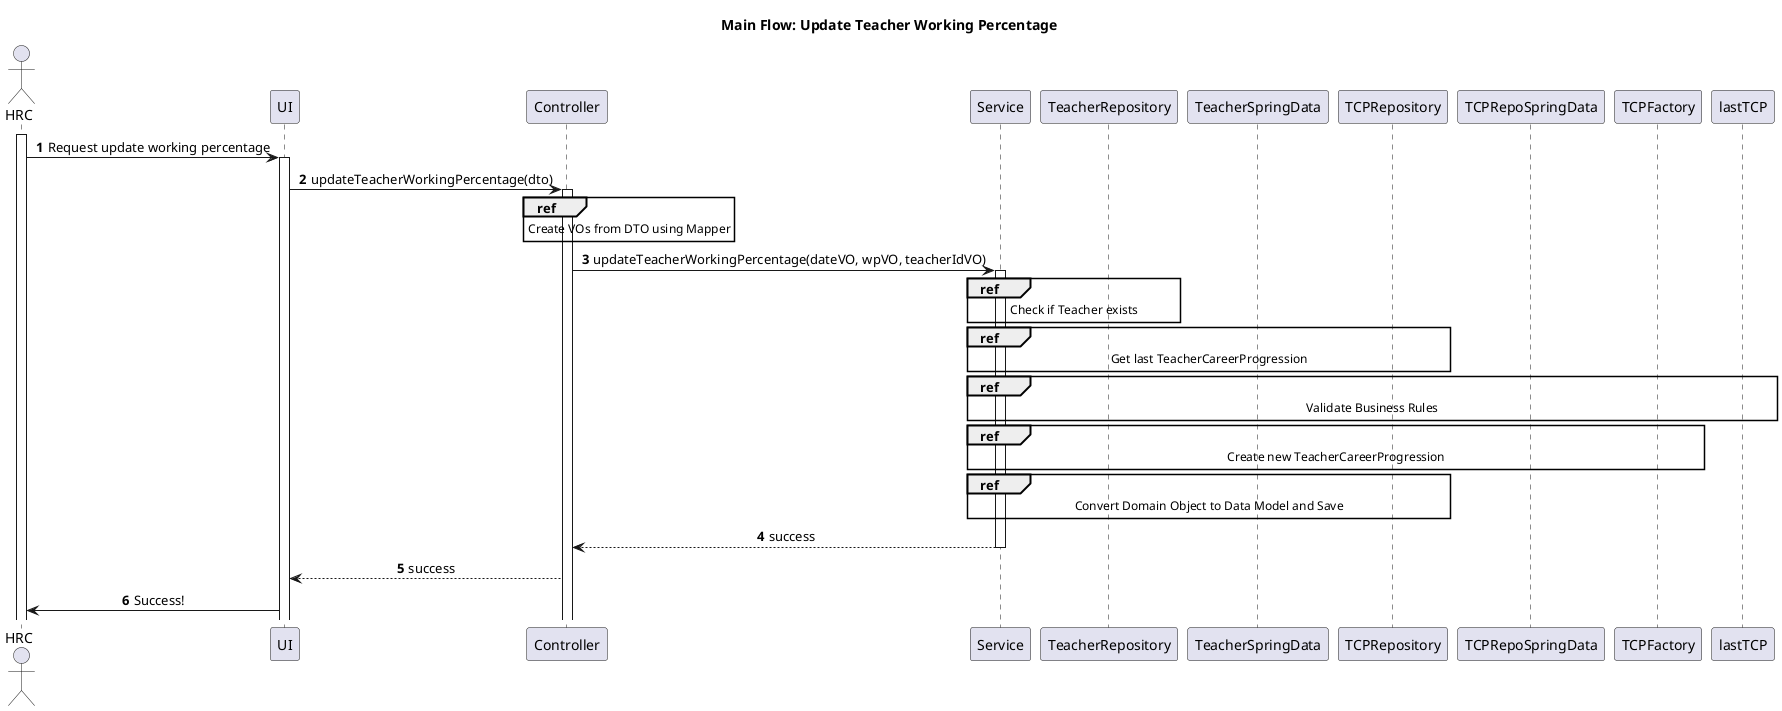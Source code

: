 @startuml UpdateTeacherWorkingPercentage_Main
skinparam sequenceMessageAlign center
title Main Flow: Update Teacher Working Percentage

actor HRC
participant UI
participant Controller
participant Service
participant TeacherRepository
participant TeacherSpringData
participant TCPRepository
participant TCPRepoSpringData
participant TCPFactory

autonumber

activate HRC
HRC -> UI : Request update working percentage
activate UI
UI -> Controller : updateTeacherWorkingPercentage(dto)

activate Controller
ref over Controller
  Create VOs from DTO using Mapper
end ref

Controller -> Service : updateTeacherWorkingPercentage(dateVO, wpVO, teacherIdVO)

activate Service
ref over Service, TeacherRepository
  Check if Teacher exists
end ref


ref over Service, TCPRepository
  Get last TeacherCareerProgression
end ref

ref over Service, lastTCP
  Validate Business Rules
end ref

ref over Service, TCPFactory
  Create new TeacherCareerProgression
end ref

ref over Service, TCPRepository
  Convert Domain Object to Data Model and Save
end ref

Service --> Controller : success
deactivate Service
Controller --> UI : success
UI -> HRC : Success!
@enduml
